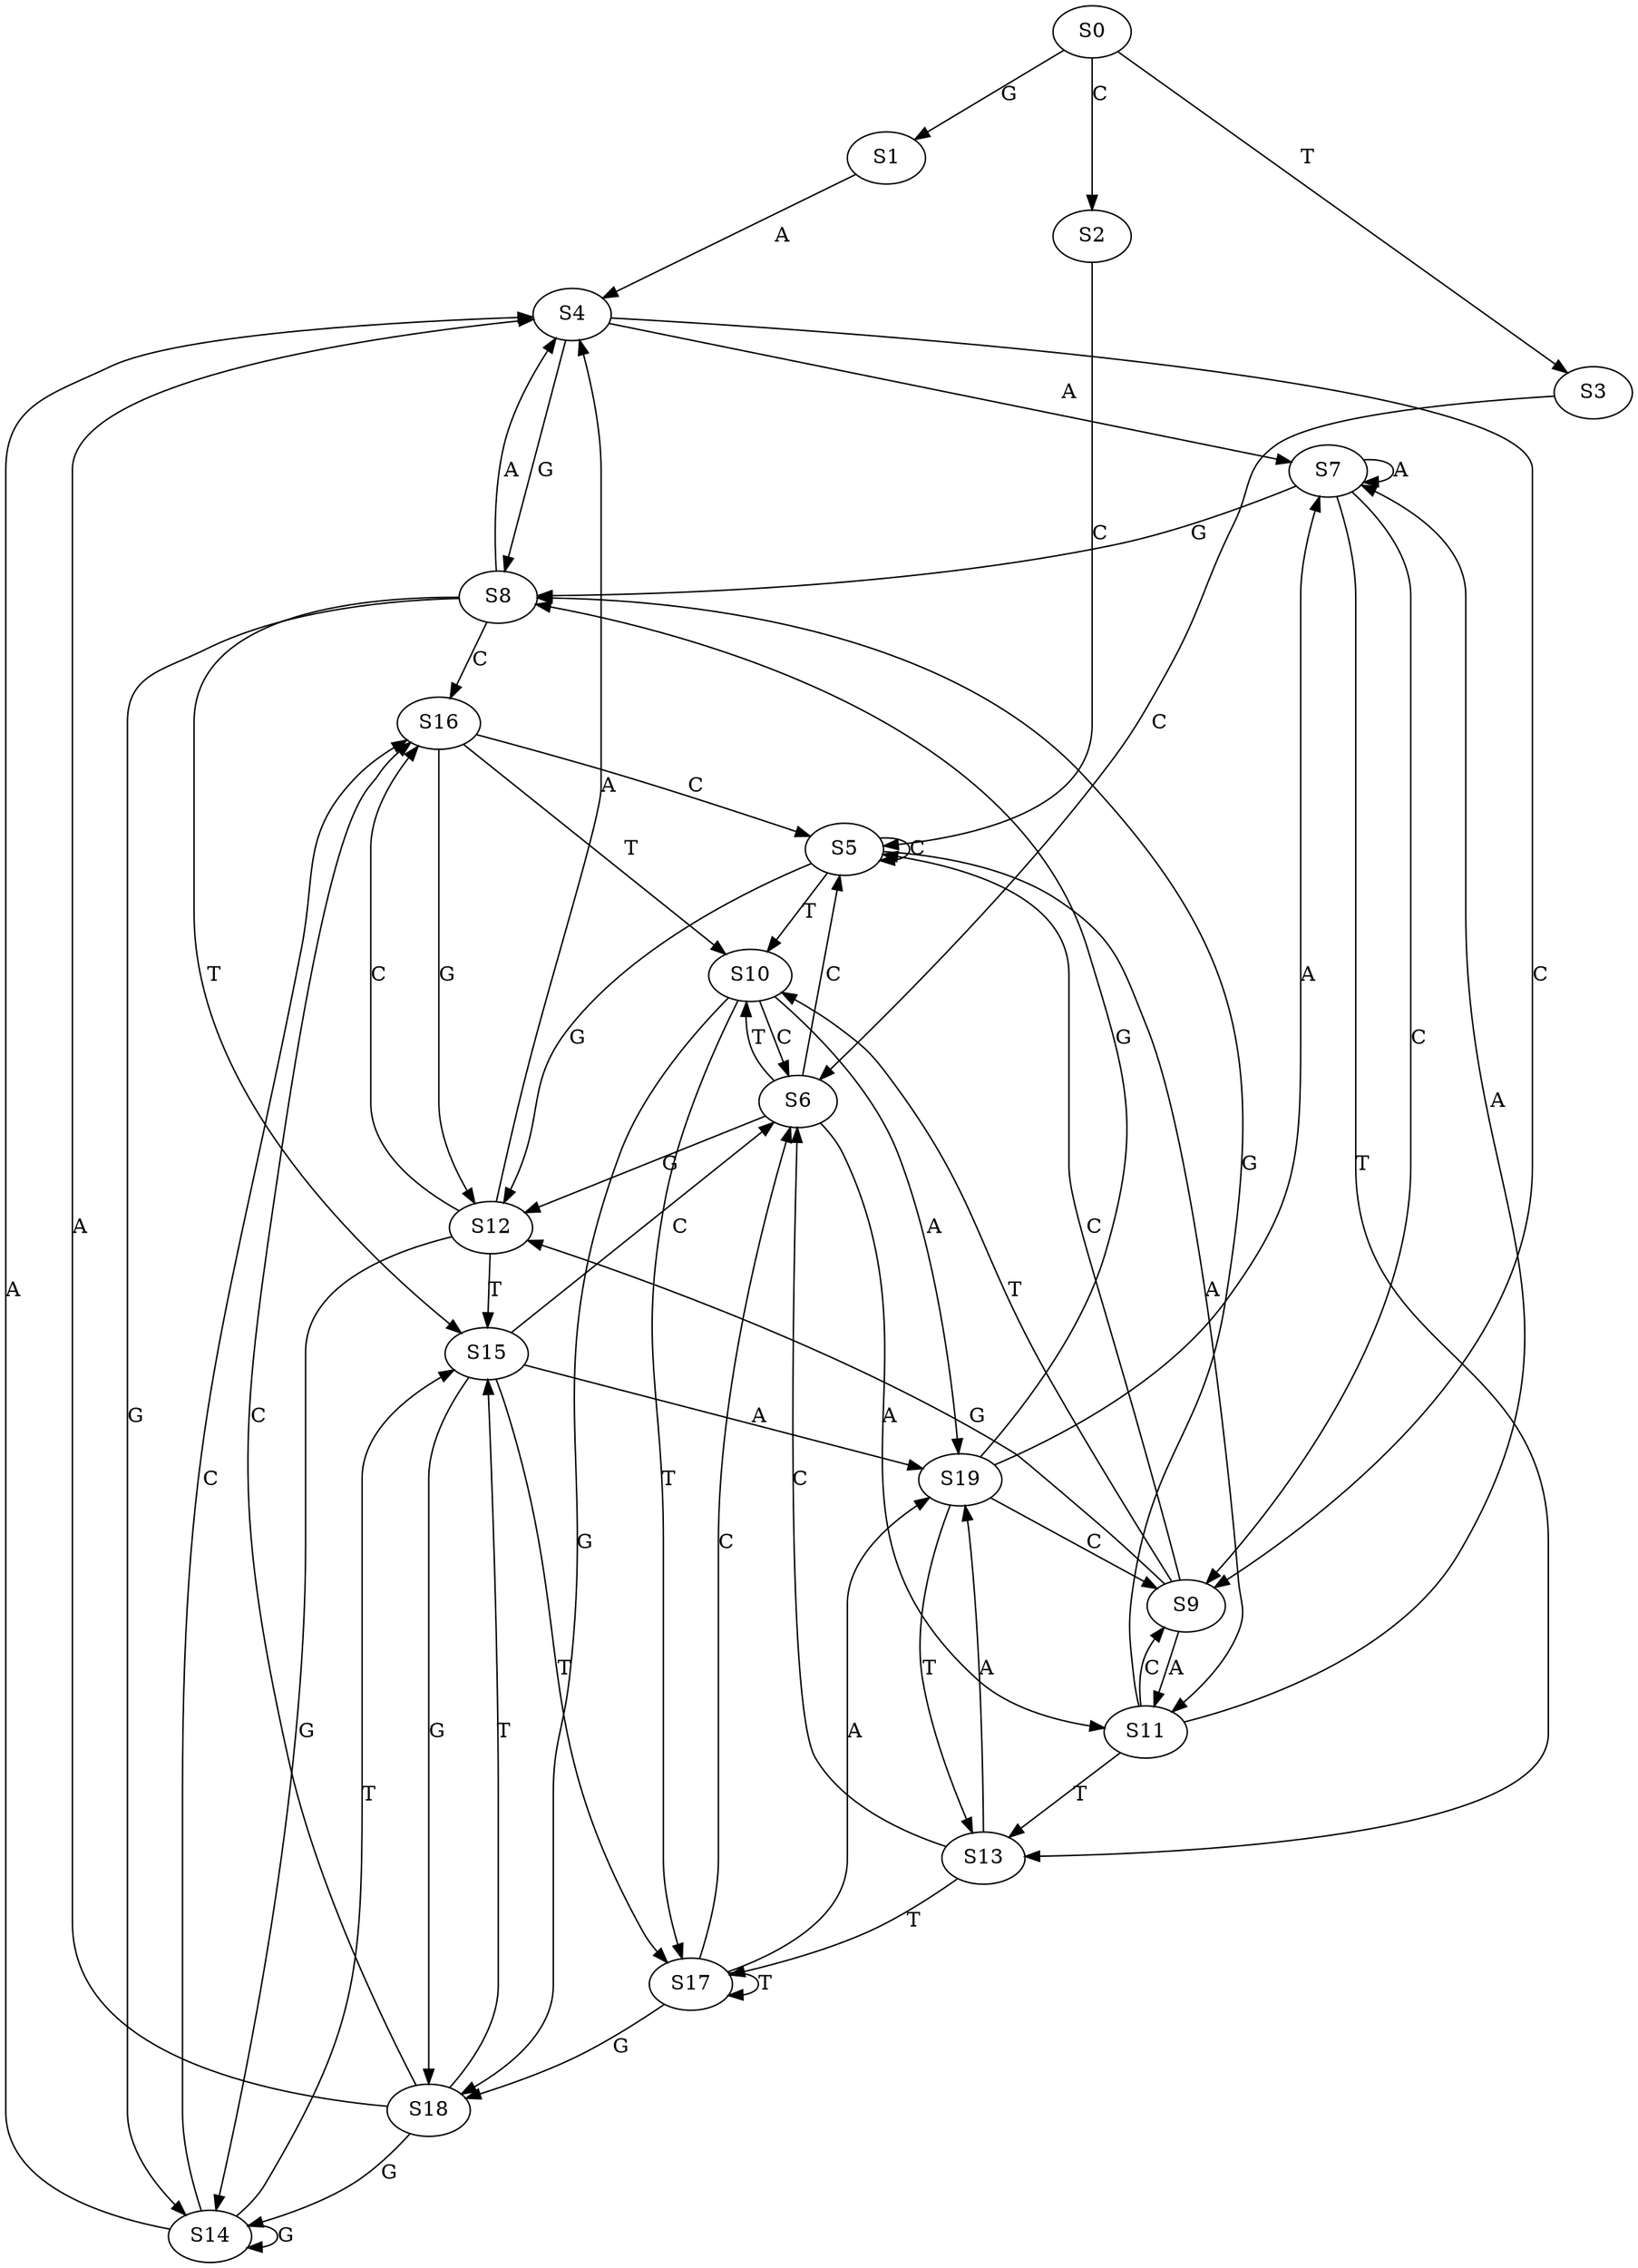 strict digraph  {
	S0 -> S1 [ label = G ];
	S0 -> S2 [ label = C ];
	S0 -> S3 [ label = T ];
	S1 -> S4 [ label = A ];
	S2 -> S5 [ label = C ];
	S3 -> S6 [ label = C ];
	S4 -> S7 [ label = A ];
	S4 -> S8 [ label = G ];
	S4 -> S9 [ label = C ];
	S5 -> S10 [ label = T ];
	S5 -> S11 [ label = A ];
	S5 -> S12 [ label = G ];
	S5 -> S5 [ label = C ];
	S6 -> S12 [ label = G ];
	S6 -> S5 [ label = C ];
	S6 -> S10 [ label = T ];
	S6 -> S11 [ label = A ];
	S7 -> S9 [ label = C ];
	S7 -> S8 [ label = G ];
	S7 -> S7 [ label = A ];
	S7 -> S13 [ label = T ];
	S8 -> S14 [ label = G ];
	S8 -> S4 [ label = A ];
	S8 -> S15 [ label = T ];
	S8 -> S16 [ label = C ];
	S9 -> S10 [ label = T ];
	S9 -> S12 [ label = G ];
	S9 -> S5 [ label = C ];
	S9 -> S11 [ label = A ];
	S10 -> S17 [ label = T ];
	S10 -> S6 [ label = C ];
	S10 -> S18 [ label = G ];
	S10 -> S19 [ label = A ];
	S11 -> S9 [ label = C ];
	S11 -> S7 [ label = A ];
	S11 -> S8 [ label = G ];
	S11 -> S13 [ label = T ];
	S12 -> S14 [ label = G ];
	S12 -> S15 [ label = T ];
	S12 -> S16 [ label = C ];
	S12 -> S4 [ label = A ];
	S13 -> S6 [ label = C ];
	S13 -> S17 [ label = T ];
	S13 -> S19 [ label = A ];
	S14 -> S15 [ label = T ];
	S14 -> S4 [ label = A ];
	S14 -> S14 [ label = G ];
	S14 -> S16 [ label = C ];
	S15 -> S18 [ label = G ];
	S15 -> S6 [ label = C ];
	S15 -> S17 [ label = T ];
	S15 -> S19 [ label = A ];
	S16 -> S10 [ label = T ];
	S16 -> S5 [ label = C ];
	S16 -> S12 [ label = G ];
	S17 -> S6 [ label = C ];
	S17 -> S19 [ label = A ];
	S17 -> S18 [ label = G ];
	S17 -> S17 [ label = T ];
	S18 -> S4 [ label = A ];
	S18 -> S15 [ label = T ];
	S18 -> S16 [ label = C ];
	S18 -> S14 [ label = G ];
	S19 -> S9 [ label = C ];
	S19 -> S7 [ label = A ];
	S19 -> S8 [ label = G ];
	S19 -> S13 [ label = T ];
}
